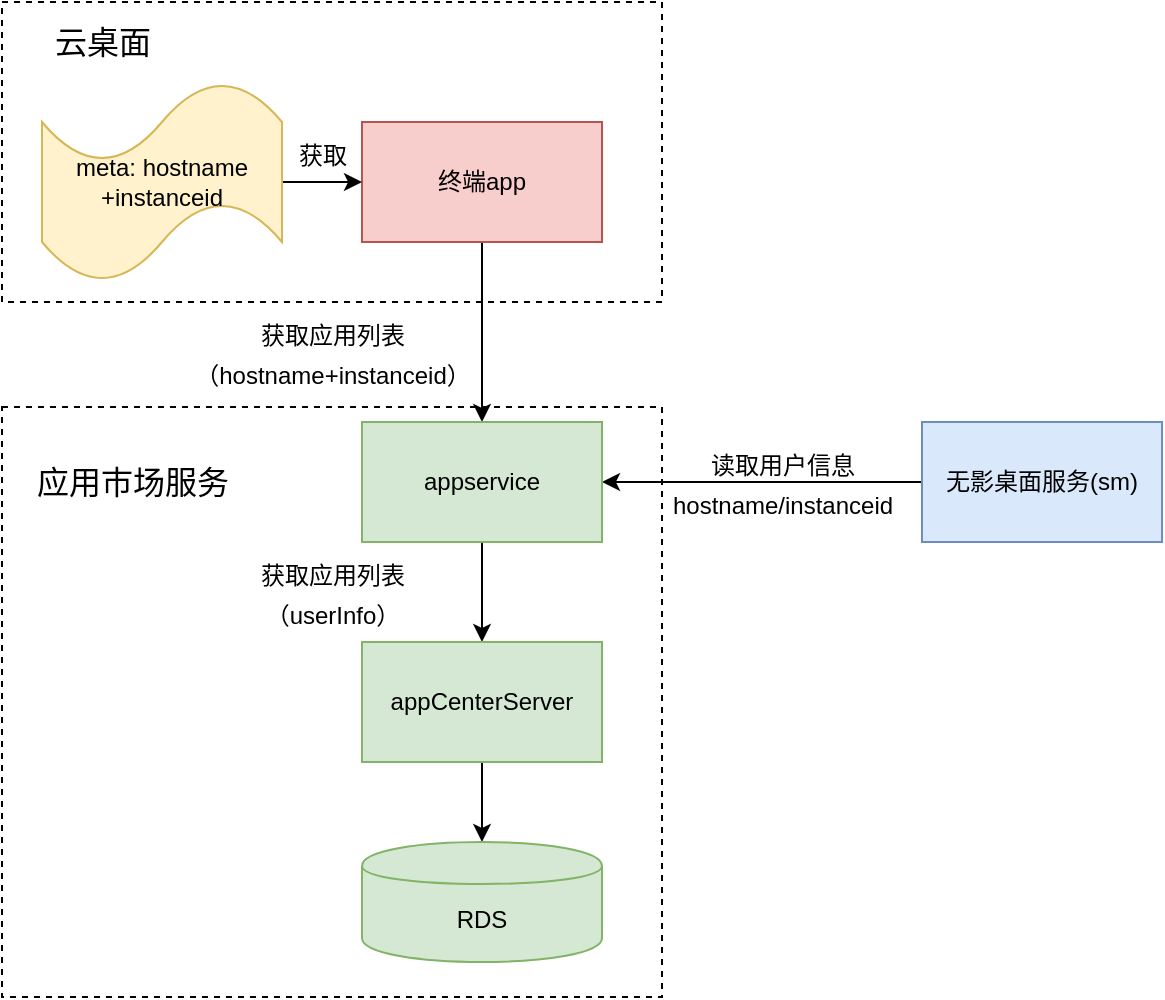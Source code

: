 <mxfile version="14.6.13" type="github">
  <diagram id="_BGO3kCnHvh-opXhYRSR" name="Page-1">
    <mxGraphModel dx="1909" dy="627" grid="1" gridSize="10" guides="1" tooltips="1" connect="1" arrows="1" fold="1" page="1" pageScale="1" pageWidth="827" pageHeight="1169" math="0" shadow="0">
      <root>
        <mxCell id="0" />
        <mxCell id="1" parent="0" />
        <mxCell id="OK57nTrorDAZtAI-0ME9-33" value="" style="rounded=0;whiteSpace=wrap;html=1;dashed=1;" vertex="1" parent="1">
          <mxGeometry x="-60" y="342.5" width="330" height="295" as="geometry" />
        </mxCell>
        <mxCell id="OK57nTrorDAZtAI-0ME9-13" value="" style="rounded=0;whiteSpace=wrap;html=1;dashed=1;" vertex="1" parent="1">
          <mxGeometry x="-60" y="140" width="330" height="150" as="geometry" />
        </mxCell>
        <mxCell id="OK57nTrorDAZtAI-0ME9-12" value="" style="edgeStyle=orthogonalEdgeStyle;rounded=0;orthogonalLoop=1;jettySize=auto;html=1;" edge="1" parent="1" source="OK57nTrorDAZtAI-0ME9-4" target="OK57nTrorDAZtAI-0ME9-11">
          <mxGeometry relative="1" as="geometry" />
        </mxCell>
        <mxCell id="OK57nTrorDAZtAI-0ME9-4" value="终端app" style="rounded=0;whiteSpace=wrap;html=1;fillColor=#f8cecc;strokeColor=#b85450;" vertex="1" parent="1">
          <mxGeometry x="120" y="200" width="120" height="60" as="geometry" />
        </mxCell>
        <mxCell id="OK57nTrorDAZtAI-0ME9-32" value="" style="edgeStyle=orthogonalEdgeStyle;rounded=0;orthogonalLoop=1;jettySize=auto;html=1;fontSize=16;" edge="1" parent="1" source="OK57nTrorDAZtAI-0ME9-6" target="OK57nTrorDAZtAI-0ME9-4">
          <mxGeometry relative="1" as="geometry" />
        </mxCell>
        <mxCell id="OK57nTrorDAZtAI-0ME9-6" value="meta: hostname&lt;br&gt;+instanceid" style="shape=tape;whiteSpace=wrap;html=1;fillColor=#fff2cc;strokeColor=#d6b656;" vertex="1" parent="1">
          <mxGeometry x="-40" y="180" width="120" height="100" as="geometry" />
        </mxCell>
        <mxCell id="OK57nTrorDAZtAI-0ME9-30" value="" style="edgeStyle=orthogonalEdgeStyle;rounded=0;orthogonalLoop=1;jettySize=auto;html=1;fontSize=16;entryX=1;entryY=0.5;entryDx=0;entryDy=0;" edge="1" parent="1" source="OK57nTrorDAZtAI-0ME9-9" target="OK57nTrorDAZtAI-0ME9-11">
          <mxGeometry relative="1" as="geometry">
            <mxPoint x="330" y="380.0" as="targetPoint" />
          </mxGeometry>
        </mxCell>
        <mxCell id="OK57nTrorDAZtAI-0ME9-9" value="无影桌面服务(sm)" style="whiteSpace=wrap;html=1;rounded=0;fillColor=#dae8fc;strokeColor=#6c8ebf;" vertex="1" parent="1">
          <mxGeometry x="400" y="350" width="120" height="60" as="geometry" />
        </mxCell>
        <mxCell id="OK57nTrorDAZtAI-0ME9-21" value="" style="edgeStyle=orthogonalEdgeStyle;rounded=0;orthogonalLoop=1;jettySize=auto;html=1;fontSize=16;" edge="1" parent="1" source="OK57nTrorDAZtAI-0ME9-11" target="OK57nTrorDAZtAI-0ME9-20">
          <mxGeometry relative="1" as="geometry" />
        </mxCell>
        <mxCell id="OK57nTrorDAZtAI-0ME9-11" value="appservice" style="rounded=0;whiteSpace=wrap;html=1;fillColor=#d5e8d4;strokeColor=#82b366;" vertex="1" parent="1">
          <mxGeometry x="120" y="350" width="120" height="60" as="geometry" />
        </mxCell>
        <mxCell id="OK57nTrorDAZtAI-0ME9-14" value="云桌面" style="text;html=1;align=center;verticalAlign=middle;resizable=0;points=[];autosize=1;strokeColor=none;fontSize=16;" vertex="1" parent="1">
          <mxGeometry x="-40" y="150" width="60" height="20" as="geometry" />
        </mxCell>
        <mxCell id="OK57nTrorDAZtAI-0ME9-15" value="&lt;span style=&quot;font-size: 12px&quot;&gt;获取应用列表&lt;br&gt;（hostname+instanceid）&lt;/span&gt;" style="text;html=1;align=center;verticalAlign=middle;resizable=0;points=[];autosize=1;strokeColor=none;fontSize=16;" vertex="1" parent="1">
          <mxGeometry x="30" y="290" width="150" height="50" as="geometry" />
        </mxCell>
        <mxCell id="OK57nTrorDAZtAI-0ME9-16" value="&lt;font style=&quot;font-size: 12px&quot;&gt;读取用户信息&lt;br&gt;hostname/instanceid&lt;br&gt;&lt;/font&gt;" style="text;html=1;align=center;verticalAlign=middle;resizable=0;points=[];autosize=1;strokeColor=none;fontSize=16;" vertex="1" parent="1">
          <mxGeometry x="265" y="355" width="130" height="50" as="geometry" />
        </mxCell>
        <mxCell id="OK57nTrorDAZtAI-0ME9-24" value="" style="edgeStyle=orthogonalEdgeStyle;rounded=0;orthogonalLoop=1;jettySize=auto;html=1;fontSize=16;" edge="1" parent="1" source="OK57nTrorDAZtAI-0ME9-20" target="OK57nTrorDAZtAI-0ME9-23">
          <mxGeometry relative="1" as="geometry" />
        </mxCell>
        <mxCell id="OK57nTrorDAZtAI-0ME9-20" value="appCenterServer" style="rounded=0;whiteSpace=wrap;html=1;fillColor=#d5e8d4;strokeColor=#82b366;" vertex="1" parent="1">
          <mxGeometry x="120" y="460" width="120" height="60" as="geometry" />
        </mxCell>
        <mxCell id="OK57nTrorDAZtAI-0ME9-22" value="&lt;span style=&quot;font-size: 12px&quot;&gt;获取&lt;/span&gt;" style="text;html=1;align=center;verticalAlign=middle;resizable=0;points=[];autosize=1;strokeColor=none;fontSize=16;" vertex="1" parent="1">
          <mxGeometry x="80" y="200" width="40" height="30" as="geometry" />
        </mxCell>
        <mxCell id="OK57nTrorDAZtAI-0ME9-23" value="RDS" style="shape=cylinder;whiteSpace=wrap;html=1;boundedLbl=1;backgroundOutline=1;rounded=0;strokeColor=#82b366;fillColor=#d5e8d4;" vertex="1" parent="1">
          <mxGeometry x="120" y="560" width="120" height="60" as="geometry" />
        </mxCell>
        <mxCell id="OK57nTrorDAZtAI-0ME9-31" value="&lt;span style=&quot;font-size: 12px&quot;&gt;获取应用列表&lt;br&gt;（userInfo）&lt;/span&gt;" style="text;html=1;align=center;verticalAlign=middle;resizable=0;points=[];autosize=1;strokeColor=none;fontSize=16;" vertex="1" parent="1">
          <mxGeometry x="60" y="410" width="90" height="50" as="geometry" />
        </mxCell>
        <mxCell id="OK57nTrorDAZtAI-0ME9-34" value="应用市场服务" style="text;html=1;align=center;verticalAlign=middle;resizable=0;points=[];autosize=1;strokeColor=none;fontSize=16;" vertex="1" parent="1">
          <mxGeometry x="-50" y="370" width="110" height="20" as="geometry" />
        </mxCell>
      </root>
    </mxGraphModel>
  </diagram>
</mxfile>

